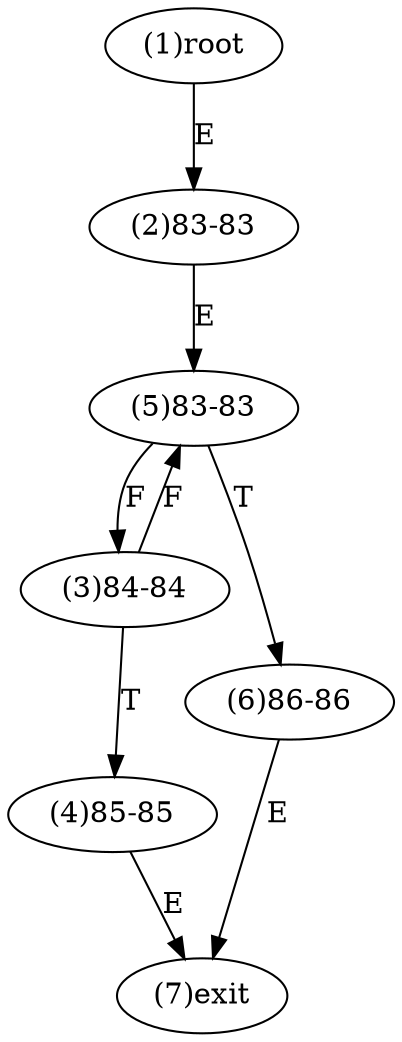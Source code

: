 digraph "" { 
1[ label="(1)root"];
2[ label="(2)83-83"];
3[ label="(3)84-84"];
4[ label="(4)85-85"];
5[ label="(5)83-83"];
6[ label="(6)86-86"];
7[ label="(7)exit"];
1->2[ label="E"];
2->5[ label="E"];
3->5[ label="F"];
3->4[ label="T"];
4->7[ label="E"];
5->3[ label="F"];
5->6[ label="T"];
6->7[ label="E"];
}